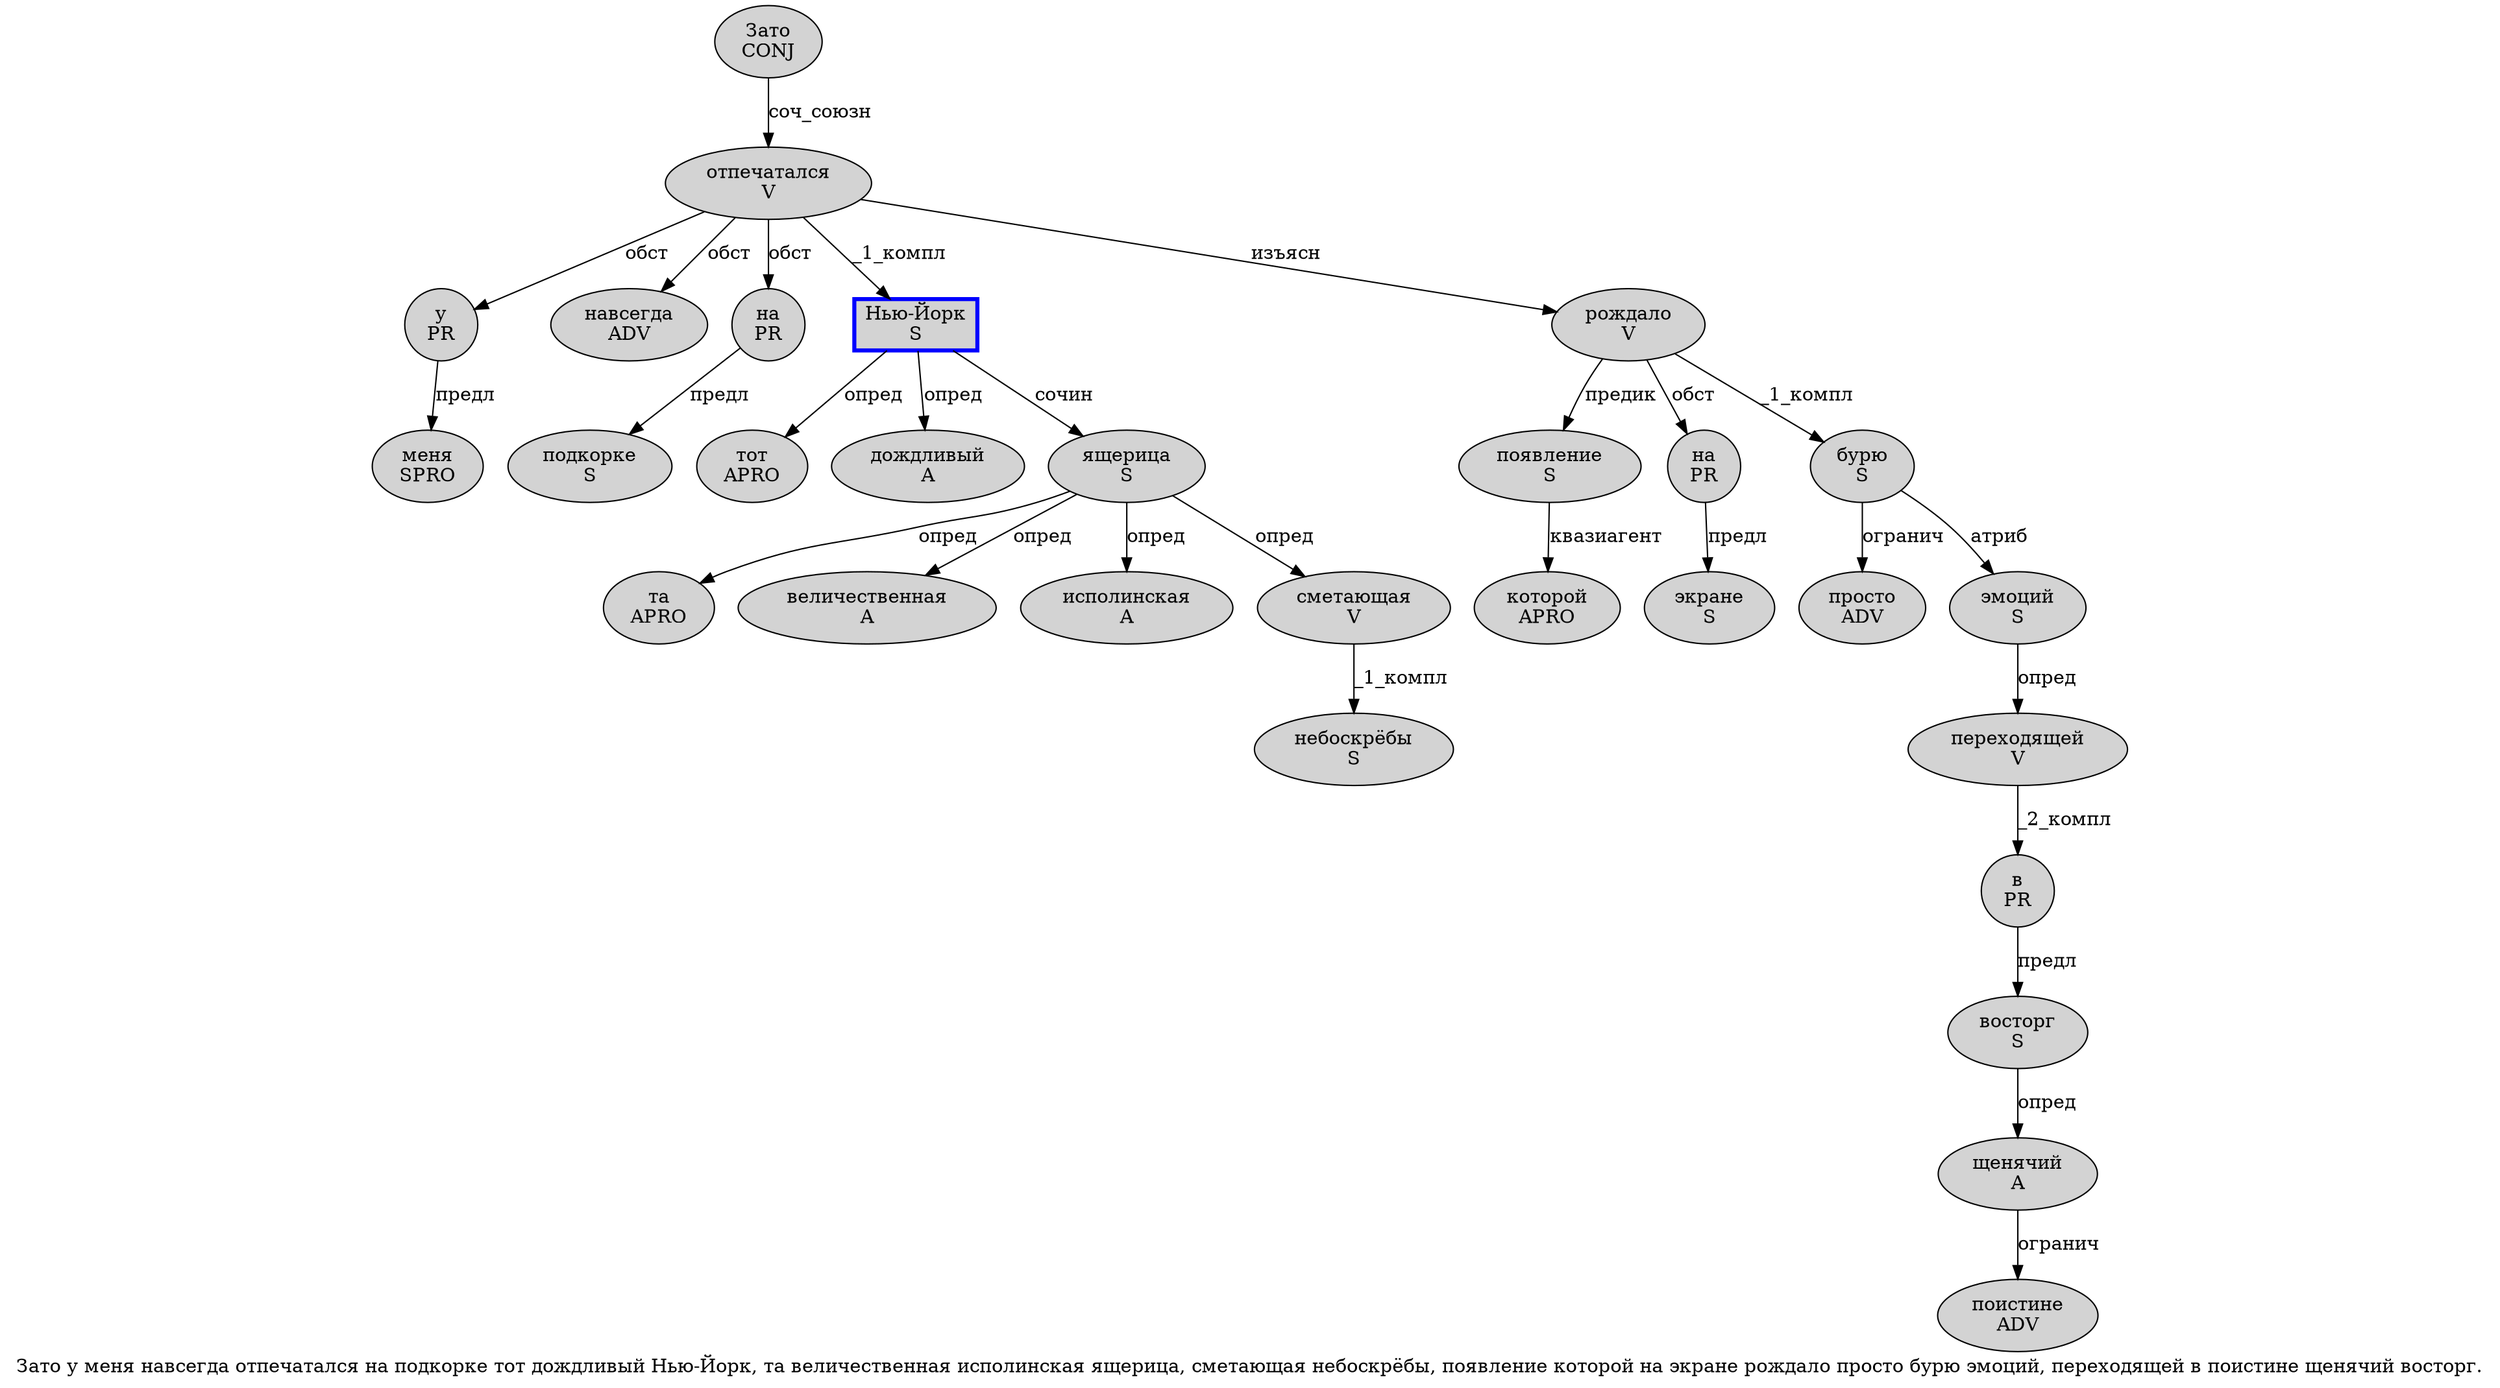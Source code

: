 digraph SENTENCE_4577 {
	graph [label="Зато у меня навсегда отпечатался на подкорке тот дождливый Нью-Йорк, та величественная исполинская ящерица, сметающая небоскрёбы, появление которой на экране рождало просто бурю эмоций, переходящей в поистине щенячий восторг."]
	node [style=filled]
		0 [label="Зато
CONJ" color="" fillcolor=lightgray penwidth=1 shape=ellipse]
		1 [label="у
PR" color="" fillcolor=lightgray penwidth=1 shape=ellipse]
		2 [label="меня
SPRO" color="" fillcolor=lightgray penwidth=1 shape=ellipse]
		3 [label="навсегда
ADV" color="" fillcolor=lightgray penwidth=1 shape=ellipse]
		4 [label="отпечатался
V" color="" fillcolor=lightgray penwidth=1 shape=ellipse]
		5 [label="на
PR" color="" fillcolor=lightgray penwidth=1 shape=ellipse]
		6 [label="подкорке
S" color="" fillcolor=lightgray penwidth=1 shape=ellipse]
		7 [label="тот
APRO" color="" fillcolor=lightgray penwidth=1 shape=ellipse]
		8 [label="дождливый
A" color="" fillcolor=lightgray penwidth=1 shape=ellipse]
		9 [label="Нью-Йорк
S" color=blue fillcolor=lightgray penwidth=3 shape=box]
		11 [label="та
APRO" color="" fillcolor=lightgray penwidth=1 shape=ellipse]
		12 [label="величественная
A" color="" fillcolor=lightgray penwidth=1 shape=ellipse]
		13 [label="исполинская
A" color="" fillcolor=lightgray penwidth=1 shape=ellipse]
		14 [label="ящерица
S" color="" fillcolor=lightgray penwidth=1 shape=ellipse]
		16 [label="сметающая
V" color="" fillcolor=lightgray penwidth=1 shape=ellipse]
		17 [label="небоскрёбы
S" color="" fillcolor=lightgray penwidth=1 shape=ellipse]
		19 [label="появление
S" color="" fillcolor=lightgray penwidth=1 shape=ellipse]
		20 [label="которой
APRO" color="" fillcolor=lightgray penwidth=1 shape=ellipse]
		21 [label="на
PR" color="" fillcolor=lightgray penwidth=1 shape=ellipse]
		22 [label="экране
S" color="" fillcolor=lightgray penwidth=1 shape=ellipse]
		23 [label="рождало
V" color="" fillcolor=lightgray penwidth=1 shape=ellipse]
		24 [label="просто
ADV" color="" fillcolor=lightgray penwidth=1 shape=ellipse]
		25 [label="бурю
S" color="" fillcolor=lightgray penwidth=1 shape=ellipse]
		26 [label="эмоций
S" color="" fillcolor=lightgray penwidth=1 shape=ellipse]
		28 [label="переходящей
V" color="" fillcolor=lightgray penwidth=1 shape=ellipse]
		29 [label="в
PR" color="" fillcolor=lightgray penwidth=1 shape=ellipse]
		30 [label="поистине
ADV" color="" fillcolor=lightgray penwidth=1 shape=ellipse]
		31 [label="щенячий
A" color="" fillcolor=lightgray penwidth=1 shape=ellipse]
		32 [label="восторг
S" color="" fillcolor=lightgray penwidth=1 shape=ellipse]
			31 -> 30 [label="огранич"]
			23 -> 19 [label="предик"]
			23 -> 21 [label="обст"]
			23 -> 25 [label="_1_компл"]
			29 -> 32 [label="предл"]
			1 -> 2 [label="предл"]
			21 -> 22 [label="предл"]
			9 -> 7 [label="опред"]
			9 -> 8 [label="опред"]
			9 -> 14 [label="сочин"]
			25 -> 24 [label="огранич"]
			25 -> 26 [label="атриб"]
			0 -> 4 [label="соч_союзн"]
			5 -> 6 [label="предл"]
			19 -> 20 [label="квазиагент"]
			28 -> 29 [label="_2_компл"]
			16 -> 17 [label="_1_компл"]
			26 -> 28 [label="опред"]
			14 -> 11 [label="опред"]
			14 -> 12 [label="опред"]
			14 -> 13 [label="опред"]
			14 -> 16 [label="опред"]
			32 -> 31 [label="опред"]
			4 -> 1 [label="обст"]
			4 -> 3 [label="обст"]
			4 -> 5 [label="обст"]
			4 -> 9 [label="_1_компл"]
			4 -> 23 [label="изъясн"]
}